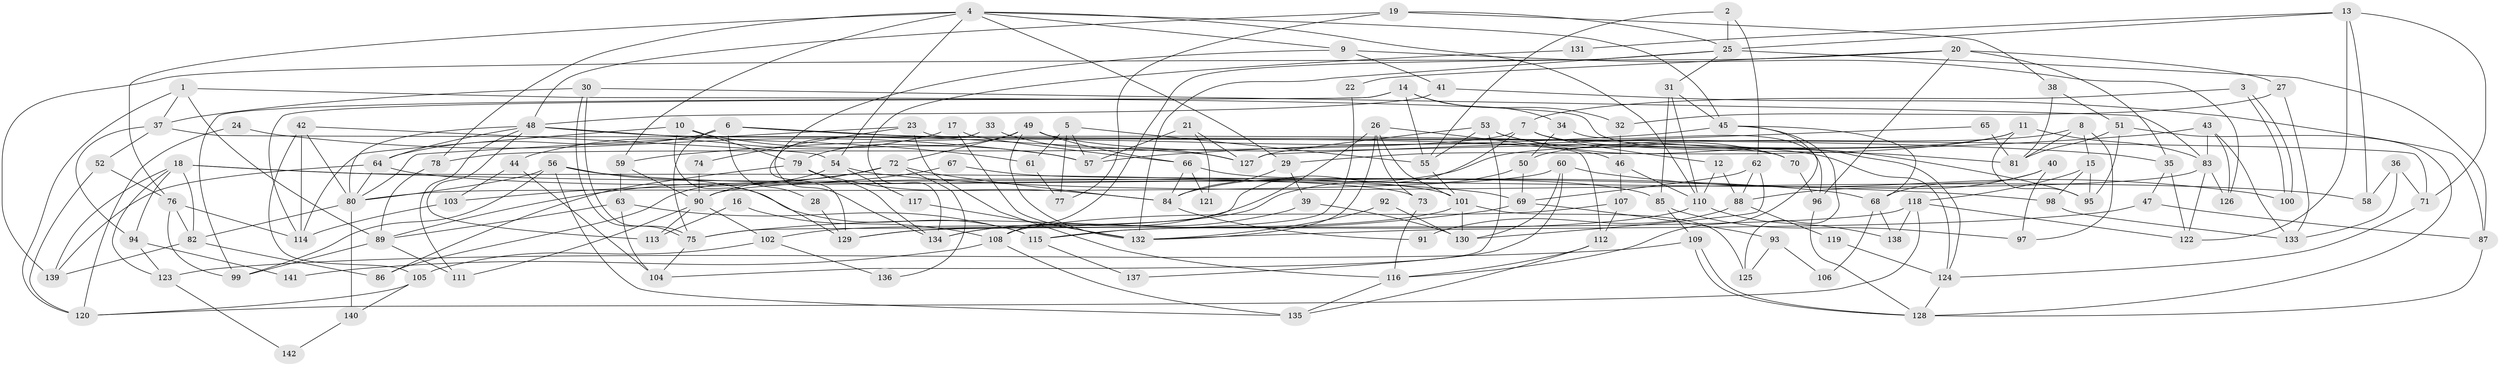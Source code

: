 // Generated by graph-tools (version 1.1) at 2025/26/03/09/25 03:26:14]
// undirected, 142 vertices, 284 edges
graph export_dot {
graph [start="1"]
  node [color=gray90,style=filled];
  1;
  2;
  3;
  4;
  5;
  6;
  7;
  8;
  9;
  10;
  11;
  12;
  13;
  14;
  15;
  16;
  17;
  18;
  19;
  20;
  21;
  22;
  23;
  24;
  25;
  26;
  27;
  28;
  29;
  30;
  31;
  32;
  33;
  34;
  35;
  36;
  37;
  38;
  39;
  40;
  41;
  42;
  43;
  44;
  45;
  46;
  47;
  48;
  49;
  50;
  51;
  52;
  53;
  54;
  55;
  56;
  57;
  58;
  59;
  60;
  61;
  62;
  63;
  64;
  65;
  66;
  67;
  68;
  69;
  70;
  71;
  72;
  73;
  74;
  75;
  76;
  77;
  78;
  79;
  80;
  81;
  82;
  83;
  84;
  85;
  86;
  87;
  88;
  89;
  90;
  91;
  92;
  93;
  94;
  95;
  96;
  97;
  98;
  99;
  100;
  101;
  102;
  103;
  104;
  105;
  106;
  107;
  108;
  109;
  110;
  111;
  112;
  113;
  114;
  115;
  116;
  117;
  118;
  119;
  120;
  121;
  122;
  123;
  124;
  125;
  126;
  127;
  128;
  129;
  130;
  131;
  132;
  133;
  134;
  135;
  136;
  137;
  138;
  139;
  140;
  141;
  142;
  1 -- 37;
  1 -- 89;
  1 -- 120;
  1 -- 124;
  2 -- 55;
  2 -- 25;
  2 -- 62;
  3 -- 7;
  3 -- 100;
  3 -- 100;
  4 -- 45;
  4 -- 76;
  4 -- 9;
  4 -- 29;
  4 -- 54;
  4 -- 59;
  4 -- 78;
  4 -- 110;
  5 -- 77;
  5 -- 55;
  5 -- 57;
  5 -- 61;
  6 -- 75;
  6 -- 35;
  6 -- 28;
  6 -- 64;
  6 -- 127;
  7 -- 81;
  7 -- 75;
  7 -- 12;
  7 -- 78;
  8 -- 15;
  8 -- 97;
  8 -- 50;
  8 -- 81;
  9 -- 126;
  9 -- 41;
  9 -- 134;
  10 -- 79;
  10 -- 114;
  10 -- 57;
  10 -- 129;
  11 -- 84;
  11 -- 83;
  11 -- 29;
  11 -- 95;
  12 -- 110;
  12 -- 88;
  13 -- 25;
  13 -- 71;
  13 -- 58;
  13 -- 122;
  13 -- 131;
  14 -- 99;
  14 -- 55;
  14 -- 32;
  14 -- 34;
  14 -- 114;
  15 -- 95;
  15 -- 118;
  15 -- 98;
  16 -- 108;
  16 -- 113;
  17 -- 66;
  17 -- 44;
  17 -- 132;
  18 -- 98;
  18 -- 73;
  18 -- 82;
  18 -- 94;
  18 -- 123;
  18 -- 139;
  19 -- 48;
  19 -- 25;
  19 -- 38;
  19 -- 77;
  20 -- 139;
  20 -- 27;
  20 -- 22;
  20 -- 35;
  20 -- 96;
  21 -- 127;
  21 -- 57;
  21 -- 121;
  22 -- 115;
  23 -- 80;
  23 -- 116;
  23 -- 74;
  23 -- 112;
  24 -- 57;
  24 -- 120;
  25 -- 132;
  25 -- 87;
  25 -- 31;
  25 -- 108;
  26 -- 134;
  26 -- 132;
  26 -- 46;
  26 -- 73;
  26 -- 101;
  27 -- 32;
  27 -- 133;
  28 -- 129;
  29 -- 39;
  29 -- 84;
  30 -- 75;
  30 -- 75;
  30 -- 83;
  30 -- 37;
  31 -- 110;
  31 -- 45;
  31 -- 85;
  32 -- 46;
  33 -- 127;
  33 -- 129;
  34 -- 50;
  34 -- 96;
  35 -- 47;
  35 -- 122;
  36 -- 58;
  36 -- 71;
  36 -- 133;
  37 -- 94;
  37 -- 52;
  37 -- 71;
  38 -- 81;
  38 -- 51;
  39 -- 134;
  39 -- 130;
  40 -- 68;
  40 -- 88;
  40 -- 97;
  41 -- 48;
  41 -- 87;
  42 -- 80;
  42 -- 114;
  42 -- 54;
  42 -- 105;
  43 -- 57;
  43 -- 83;
  43 -- 126;
  43 -- 133;
  44 -- 103;
  44 -- 104;
  45 -- 68;
  45 -- 59;
  45 -- 116;
  45 -- 125;
  46 -- 107;
  46 -- 110;
  47 -- 132;
  47 -- 87;
  48 -- 111;
  48 -- 64;
  48 -- 61;
  48 -- 70;
  48 -- 80;
  48 -- 113;
  49 -- 124;
  49 -- 79;
  49 -- 66;
  49 -- 72;
  49 -- 132;
  50 -- 69;
  50 -- 102;
  51 -- 128;
  51 -- 81;
  51 -- 95;
  52 -- 76;
  52 -- 120;
  53 -- 70;
  53 -- 95;
  53 -- 55;
  53 -- 104;
  53 -- 127;
  54 -- 58;
  54 -- 86;
  54 -- 117;
  55 -- 101;
  56 -- 80;
  56 -- 115;
  56 -- 68;
  56 -- 99;
  56 -- 135;
  59 -- 63;
  59 -- 90;
  60 -- 80;
  60 -- 130;
  60 -- 100;
  60 -- 137;
  61 -- 77;
  62 -- 130;
  62 -- 69;
  62 -- 88;
  63 -- 104;
  63 -- 89;
  63 -- 115;
  64 -- 139;
  64 -- 69;
  64 -- 80;
  65 -- 127;
  65 -- 81;
  66 -- 84;
  66 -- 85;
  66 -- 121;
  67 -- 101;
  67 -- 89;
  68 -- 138;
  68 -- 106;
  69 -- 75;
  69 -- 93;
  70 -- 96;
  71 -- 124;
  72 -- 90;
  72 -- 84;
  72 -- 103;
  72 -- 136;
  73 -- 116;
  74 -- 90;
  75 -- 104;
  76 -- 99;
  76 -- 82;
  76 -- 114;
  78 -- 89;
  79 -- 86;
  79 -- 84;
  79 -- 134;
  80 -- 82;
  80 -- 140;
  82 -- 86;
  82 -- 139;
  83 -- 90;
  83 -- 122;
  83 -- 126;
  84 -- 91;
  85 -- 97;
  85 -- 109;
  87 -- 128;
  88 -- 91;
  88 -- 119;
  89 -- 99;
  89 -- 111;
  90 -- 102;
  90 -- 111;
  90 -- 113;
  92 -- 130;
  92 -- 132;
  93 -- 125;
  93 -- 106;
  94 -- 123;
  94 -- 141;
  96 -- 128;
  98 -- 133;
  101 -- 129;
  101 -- 125;
  101 -- 130;
  102 -- 105;
  102 -- 136;
  103 -- 114;
  105 -- 120;
  105 -- 140;
  107 -- 108;
  107 -- 112;
  108 -- 135;
  108 -- 141;
  109 -- 128;
  109 -- 128;
  109 -- 123;
  110 -- 115;
  110 -- 138;
  112 -- 116;
  112 -- 135;
  115 -- 137;
  116 -- 135;
  117 -- 132;
  118 -- 120;
  118 -- 122;
  118 -- 129;
  118 -- 138;
  119 -- 124;
  123 -- 142;
  124 -- 128;
  131 -- 134;
  140 -- 142;
}
